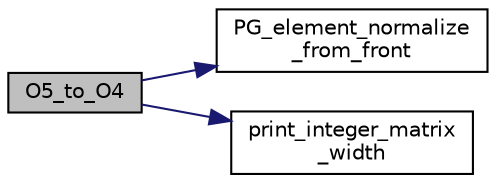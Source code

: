 digraph "O5_to_O4"
{
  edge [fontname="Helvetica",fontsize="10",labelfontname="Helvetica",labelfontsize="10"];
  node [fontname="Helvetica",fontsize="10",shape=record];
  rankdir="LR";
  Node7965 [label="O5_to_O4",height=0.2,width=0.4,color="black", fillcolor="grey75", style="filled", fontcolor="black"];
  Node7965 -> Node7966 [color="midnightblue",fontsize="10",style="solid",fontname="Helvetica"];
  Node7966 [label="PG_element_normalize\l_from_front",height=0.2,width=0.4,color="black", fillcolor="white", style="filled",URL="$d4/d67/geometry_8h.html#af675caf5f9975573455c8d93cb56bf95"];
  Node7965 -> Node7967 [color="midnightblue",fontsize="10",style="solid",fontname="Helvetica"];
  Node7967 [label="print_integer_matrix\l_width",height=0.2,width=0.4,color="black", fillcolor="white", style="filled",URL="$d5/db4/io__and__os_8h.html#aa78f3e73fc2179251bd15adbcc31573f"];
}
